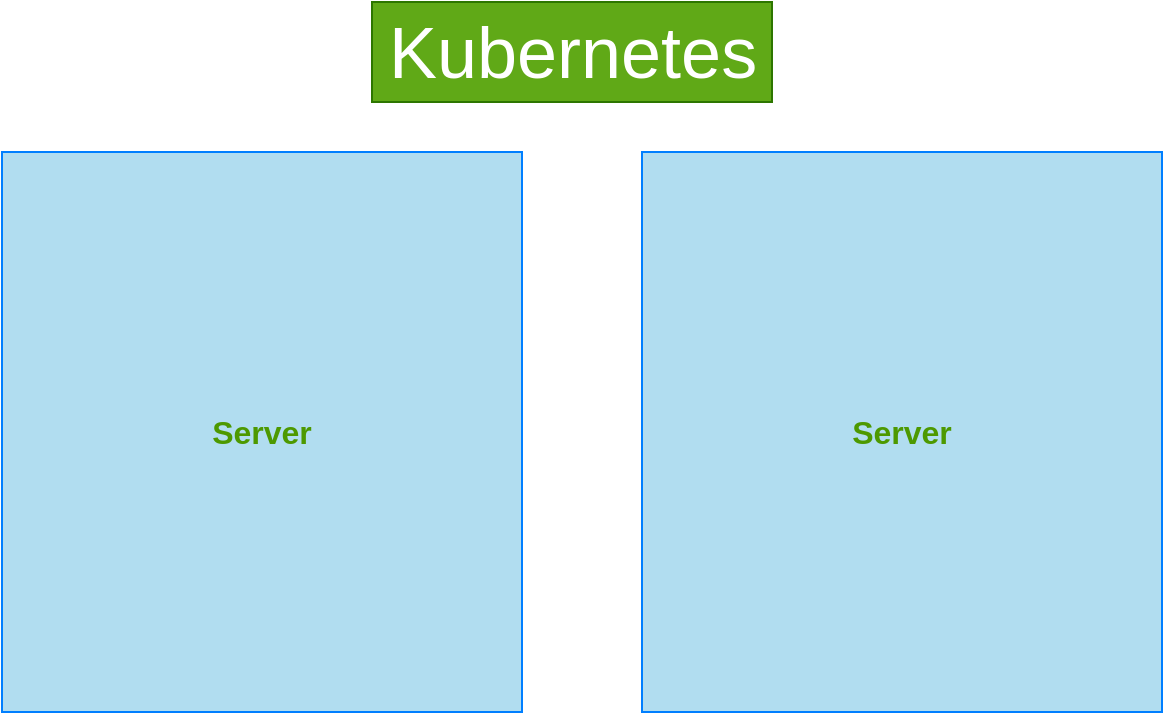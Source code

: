 <mxfile>
    <diagram id="lW2ouq8hKeiMMTJWlAPY" name="Introduction">
        <mxGraphModel dx="522" dy="397" grid="1" gridSize="10" guides="1" tooltips="1" connect="1" arrows="1" fold="1" page="1" pageScale="1" pageWidth="1100" pageHeight="1700" math="0" shadow="0">
            <root>
                <mxCell id="0"/>
                <mxCell id="1" style="locked=1;" parent="0"/>
                <mxCell id="2" value="kubernetes-architecture" style="" parent="0"/>
                <mxCell id="12" value="&lt;span&gt;&lt;font style=&quot;font-size: 16px&quot; color=&quot;#4d9900&quot;&gt;&lt;b&gt;Server&lt;/b&gt;&lt;/font&gt;&lt;/span&gt;" style="rounded=0;whiteSpace=wrap;html=1;strokeColor=#007FFF;fillColor=#b1ddf0;" parent="2" vertex="1">
                    <mxGeometry x="560" y="120" width="260" height="280" as="geometry"/>
                </mxCell>
                <mxCell id="5" value="&lt;span style=&quot;font-size: 16px&quot;&gt;&lt;font color=&quot;#4d9900&quot;&gt;Server&lt;/font&gt;&lt;/span&gt;" style="rounded=0;whiteSpace=wrap;html=1;fillColor=#b1ddf0;strokeColor=#007FFF;fontStyle=1" parent="2" vertex="1">
                    <mxGeometry x="240" y="120" width="260" height="280" as="geometry"/>
                </mxCell>
                <mxCell id="iUBXfKf9NmcRtFuOxF_o-37" value="Kubernetes" style="text;html=1;resizable=0;autosize=1;align=center;verticalAlign=middle;points=[];fillColor=#60a917;strokeColor=#2D7600;rounded=0;fontSize=36;fontColor=#ffffff;" parent="2" vertex="1">
                    <mxGeometry x="425" y="45" width="200" height="50" as="geometry"/>
                </mxCell>
                <mxCell id="15" value="VM labels" style="" parent="0" visible="0"/>
                <mxCell id="20" value="AWS - EC2" style="text;html=1;resizable=0;autosize=1;align=center;verticalAlign=middle;points=[];fillColor=#60a917;strokeColor=#2D7600;rounded=0;fontSize=16;fontColor=#ffffff;" parent="15" vertex="1">
                    <mxGeometry x="460" y="510" width="100" height="20" as="geometry"/>
                </mxCell>
                <mxCell id="21" value="Azure - Virtual Machines" style="text;html=1;resizable=0;autosize=1;align=center;verticalAlign=middle;points=[];fillColor=#60a917;strokeColor=#2D7600;rounded=0;fontSize=16;fontColor=#ffffff;" parent="15" vertex="1">
                    <mxGeometry x="460" y="540" width="190" height="20" as="geometry"/>
                </mxCell>
                <mxCell id="22" value="GCP - Compute Engines" style="text;html=1;resizable=0;autosize=1;align=center;verticalAlign=middle;points=[];fillColor=#60a917;strokeColor=#2D7600;rounded=0;fontSize=16;fontColor=#ffffff;" parent="15" vertex="1">
                    <mxGeometry x="460" y="570" width="190" height="20" as="geometry"/>
                </mxCell>
                <mxCell id="34" value="&lt;span style=&quot;color: rgb(255, 255, 255); font-family: helvetica; font-size: 27px; font-style: normal; letter-spacing: normal; text-align: center; text-indent: 0px; text-transform: none; word-spacing: 0px; background-color: rgb(42, 42, 42); display: inline; float: none;&quot;&gt;Kubernetes&lt;/span&gt;" style="text;whiteSpace=wrap;html=1;fontSize=27;fontColor=#FFFFFF;fontStyle=0" parent="15" vertex="1">
                    <mxGeometry x="440" y="10" width="160" height="40" as="geometry"/>
                </mxCell>
                <mxCell id="23" value="Cluster view 1" style="" parent="0" visible="0"/>
                <mxCell id="25" value="&lt;span style=&quot;font-size: 16px&quot;&gt;&lt;font color=&quot;#4d9900&quot;&gt;Node&lt;/font&gt;&lt;/span&gt;" style="rounded=0;whiteSpace=wrap;html=1;fillColor=#B1DDF0;strokeColor=#007FFF;fontStyle=1" parent="23" vertex="1">
                    <mxGeometry x="240" y="120" width="260" height="280" as="geometry"/>
                </mxCell>
                <mxCell id="26" value="&lt;span&gt;&lt;font style=&quot;font-size: 16px&quot; color=&quot;#4d9900&quot;&gt;Node&lt;/font&gt;&lt;/span&gt;" style="rounded=0;whiteSpace=wrap;html=1;strokeColor=#007FFF;fillColor=#B1DDF0;fontStyle=1" parent="23" vertex="1">
                    <mxGeometry x="560" y="120" width="260" height="280" as="geometry"/>
                </mxCell>
                <mxCell id="36" value="&lt;span style=&quot;color: rgb(255, 255, 255); font-family: helvetica; font-size: 27px; font-style: normal; letter-spacing: normal; text-align: center; text-indent: 0px; text-transform: none; word-spacing: 0px; background-color: rgb(42, 42, 42); display: inline; float: none;&quot;&gt;Kubernetes&lt;/span&gt;" style="text;whiteSpace=wrap;html=1;fontSize=27;fontColor=#FFFFFF;fontStyle=0" parent="23" vertex="1">
                    <mxGeometry x="440" y="10" width="160" height="40" as="geometry"/>
                </mxCell>
                <mxCell id="28" value="Cluster View - 2" style="" parent="0" visible="0"/>
                <mxCell id="30" value="&lt;span style=&quot;font-size: 16px&quot;&gt;&lt;font color=&quot;#4d9900&quot;&gt;Master Node(s)&lt;/font&gt;&lt;/span&gt;" style="rounded=0;whiteSpace=wrap;html=1;fillColor=#B1DDF0;strokeColor=#007FFF;fontColor=#ffffff;fontStyle=1" parent="28" vertex="1">
                    <mxGeometry x="240" y="120" width="260" height="280" as="geometry"/>
                </mxCell>
                <mxCell id="31" value="&lt;span&gt;&lt;font style=&quot;font-size: 16px&quot; color=&quot;#4d9900&quot;&gt;Worker Node(s)&lt;/font&gt;&lt;/span&gt;" style="rounded=0;whiteSpace=wrap;html=1;strokeColor=#007FFF;fillColor=#B1DDF0;fontColor=#ffffff;fontStyle=1" parent="28" vertex="1">
                    <mxGeometry x="560" y="120" width="260" height="280" as="geometry"/>
                </mxCell>
                <mxCell id="32" value="Cluster" style="text;html=1;resizable=0;autosize=1;align=center;verticalAlign=middle;points=[];fillColor=none;strokeColor=none;rounded=0;strokeWidth=1;fontSize=20;" parent="28" vertex="1">
                    <mxGeometry x="493" y="420" width="80" height="30" as="geometry"/>
                </mxCell>
                <mxCell id="37" value="&lt;span style=&quot;color: rgb(255, 255, 255); font-family: helvetica; font-size: 27px; font-style: normal; letter-spacing: normal; text-align: center; text-indent: 0px; text-transform: none; word-spacing: 0px; background-color: rgb(42, 42, 42); display: inline; float: none;&quot;&gt;Kubernetes&lt;/span&gt;" style="text;whiteSpace=wrap;html=1;fontSize=27;fontColor=#FFFFFF;fontStyle=0" parent="28" vertex="1">
                    <mxGeometry x="440" y="10" width="160" height="40" as="geometry"/>
                </mxCell>
            </root>
        </mxGraphModel>
    </diagram>
    <diagram id="h7n-cyrY3Qr06HTsRSPH" name="Architecture">
        <mxGraphModel dx="1002" dy="470" grid="1" gridSize="10" guides="1" tooltips="1" connect="1" arrows="1" fold="1" page="1" pageScale="1" pageWidth="1100" pageHeight="1700" math="0" shadow="0">
            <root>
                <mxCell id="cv5dyubiGn3MGeEbDjqH-0"/>
                <mxCell id="cv5dyubiGn3MGeEbDjqH-1" style="locked=1;" parent="cv5dyubiGn3MGeEbDjqH-0"/>
                <mxCell id="7O9opTzeh5cQWH-80acS-0" value="Untitled Layer" style="locked=1;" parent="cv5dyubiGn3MGeEbDjqH-0"/>
                <mxCell id="7O9opTzeh5cQWH-80acS-1" value="" style="rounded=0;whiteSpace=wrap;html=1;fillColor=#b1ddf0;strokeColor=#007FFF;fontStyle=1" parent="7O9opTzeh5cQWH-80acS-0" vertex="1">
                    <mxGeometry x="225" y="202.5" width="360" height="355" as="geometry"/>
                </mxCell>
                <mxCell id="7O9opTzeh5cQWH-80acS-8" value="etcd" style="shape=cylinder3;whiteSpace=wrap;html=1;boundedLbl=1;backgroundOutline=1;size=15;rounded=0;fontColor=#ffffff;strokeColor=#006EAF;fillColor=#1ba1e2;" parent="7O9opTzeh5cQWH-80acS-0" vertex="1">
                    <mxGeometry x="285" y="382" width="80" height="80" as="geometry"/>
                </mxCell>
                <mxCell id="7O9opTzeh5cQWH-80acS-20" value="" style="group" parent="7O9opTzeh5cQWH-80acS-0" vertex="1" connectable="0">
                    <mxGeometry x="265" y="250" width="160" height="50" as="geometry"/>
                </mxCell>
                <mxCell id="7O9opTzeh5cQWH-80acS-12" value="&lt;b&gt;&lt;font style=&quot;font-size: 15px&quot; color=&quot;#003366&quot;&gt;Schedular&amp;nbsp; &amp;nbsp; &amp;nbsp; &amp;nbsp;&lt;/font&gt;&lt;/b&gt;" style="rounded=1;whiteSpace=wrap;html=1;fontColor=#4D9900;strokeColor=#007FFF;fillColor=#FFFFFF;" parent="7O9opTzeh5cQWH-80acS-20" vertex="1">
                    <mxGeometry width="160" height="50" as="geometry"/>
                </mxCell>
                <mxCell id="7O9opTzeh5cQWH-80acS-28" value="" style="sketch=0;html=1;dashed=0;whitespace=wrap;fillColor=#2875E2;strokeColor=#ffffff;points=[[0.005,0.63,0],[0.1,0.2,0],[0.9,0.2,0],[0.5,0,0],[0.995,0.63,0],[0.72,0.99,0],[0.5,1,0],[0.28,0.99,0]];shape=mxgraph.kubernetes.icon;prIcon=sched;rounded=0;fontSize=14;fontColor=#007FFF;" parent="7O9opTzeh5cQWH-80acS-20" vertex="1">
                    <mxGeometry x="110" y="4" width="40" height="38" as="geometry"/>
                </mxCell>
                <mxCell id="7O9opTzeh5cQWH-80acS-27" value="" style="group" parent="7O9opTzeh5cQWH-80acS-0" vertex="1" connectable="0">
                    <mxGeometry x="255" y="470" width="200" height="66" as="geometry"/>
                </mxCell>
                <mxCell id="7O9opTzeh5cQWH-80acS-23" value="&lt;b&gt;&lt;font style=&quot;font-size: 14px&quot; color=&quot;#003366&quot;&gt;Controller Manager&amp;nbsp; &amp;nbsp; &amp;nbsp; &amp;nbsp; &amp;nbsp; &amp;nbsp;&lt;/font&gt;&lt;/b&gt;" style="rounded=1;whiteSpace=wrap;html=1;fontColor=#4D9900;strokeColor=#007FFF;fillColor=#FFFFFF;" parent="7O9opTzeh5cQWH-80acS-27" vertex="1">
                    <mxGeometry width="200" height="50" as="geometry"/>
                </mxCell>
                <mxCell id="7O9opTzeh5cQWH-80acS-26" value="" style="sketch=0;html=1;dashed=0;whitespace=wrap;fillColor=#2875E2;strokeColor=#ffffff;points=[[0.005,0.63,0],[0.1,0.2,0],[0.9,0.2,0],[0.5,0,0],[0.995,0.63,0],[0.72,0.99,0],[0.5,1,0],[0.28,0.99,0]];shape=mxgraph.kubernetes.icon;prIcon=c_m;rounded=0;fontSize=14;fontColor=#007FFF;" parent="7O9opTzeh5cQWH-80acS-27" vertex="1">
                    <mxGeometry x="153" y="4" width="40" height="39" as="geometry"/>
                </mxCell>
                <mxCell id="7O9opTzeh5cQWH-80acS-29" value="" style="group" parent="7O9opTzeh5cQWH-80acS-0" vertex="1" connectable="0">
                    <mxGeometry x="415" y="336" width="160" height="50" as="geometry"/>
                </mxCell>
                <mxCell id="7O9opTzeh5cQWH-80acS-30" value="&lt;b&gt;&lt;font style=&quot;font-size: 15px&quot; color=&quot;#003366&quot;&gt;API Server&amp;nbsp; &amp;nbsp; &amp;nbsp; &amp;nbsp;&lt;/font&gt;&lt;/b&gt;" style="rounded=1;whiteSpace=wrap;html=1;fontColor=#4D9900;strokeColor=#007FFF;fillColor=#FFFFFF;" parent="7O9opTzeh5cQWH-80acS-29" vertex="1">
                    <mxGeometry width="160" height="50" as="geometry"/>
                </mxCell>
                <mxCell id="7O9opTzeh5cQWH-80acS-32" value="" style="sketch=0;html=1;dashed=0;whitespace=wrap;fillColor=#2875E2;strokeColor=#ffffff;points=[[0.005,0.63,0],[0.1,0.2,0],[0.9,0.2,0],[0.5,0,0],[0.995,0.63,0],[0.72,0.99,0],[0.5,1,0],[0.28,0.99,0]];shape=mxgraph.kubernetes.icon;prIcon=api;rounded=0;fontSize=14;fontColor=#007FFF;" parent="7O9opTzeh5cQWH-80acS-29" vertex="1">
                    <mxGeometry x="110" y="3" width="40" height="38" as="geometry"/>
                </mxCell>
                <mxCell id="7O9opTzeh5cQWH-80acS-33" value="Control Plane" style="text;html=1;resizable=0;autosize=1;align=center;verticalAlign=middle;points=[];fillColor=none;strokeColor=none;rounded=0;fontSize=14;fontColor=#FF8000;fontStyle=1" parent="7O9opTzeh5cQWH-80acS-0" vertex="1">
                    <mxGeometry x="265" y="210" width="110" height="20" as="geometry"/>
                </mxCell>
                <mxCell id="7O9opTzeh5cQWH-80acS-34" value="" style="endArrow=classic;startArrow=classic;html=1;fontSize=14;fontColor=#003366;entryX=0;entryY=0.5;entryDx=0;entryDy=0;exitX=1;exitY=0.5;exitDx=0;exitDy=0;exitPerimeter=0;strokeColor=#4D9900;edgeStyle=orthogonalEdgeStyle;strokeWidth=2;" parent="7O9opTzeh5cQWH-80acS-0" source="7O9opTzeh5cQWH-80acS-8" target="7O9opTzeh5cQWH-80acS-30" edge="1">
                    <mxGeometry width="50" height="50" relative="1" as="geometry">
                        <mxPoint x="365" y="390" as="sourcePoint"/>
                        <mxPoint x="415" y="340" as="targetPoint"/>
                    </mxGeometry>
                </mxCell>
                <mxCell id="7O9opTzeh5cQWH-80acS-35" style="edgeStyle=orthogonalEdgeStyle;html=1;entryX=1;entryY=0.5;entryDx=0;entryDy=0;fontSize=14;fontColor=#003366;strokeColor=none;startArrow=classic;startFill=1;" parent="7O9opTzeh5cQWH-80acS-0" source="7O9opTzeh5cQWH-80acS-30" target="7O9opTzeh5cQWH-80acS-12" edge="1">
                    <mxGeometry relative="1" as="geometry"/>
                </mxCell>
                <mxCell id="7O9opTzeh5cQWH-80acS-36" style="edgeStyle=orthogonalEdgeStyle;html=1;fontSize=14;fontColor=#003366;strokeColor=#4D9900;entryX=1;entryY=0.5;entryDx=0;entryDy=0;startArrow=classic;startFill=1;strokeWidth=2;" parent="7O9opTzeh5cQWH-80acS-0" source="7O9opTzeh5cQWH-80acS-30" target="7O9opTzeh5cQWH-80acS-23" edge="1">
                    <mxGeometry relative="1" as="geometry">
                        <mxPoint x="355" y="470" as="targetPoint"/>
                    </mxGeometry>
                </mxCell>
                <mxCell id="7O9opTzeh5cQWH-80acS-37" style="html=1;fontSize=14;fontColor=#003366;startArrow=classic;startFill=1;strokeColor=#4D9900;edgeStyle=orthogonalEdgeStyle;strokeWidth=2;" parent="7O9opTzeh5cQWH-80acS-0" source="7O9opTzeh5cQWH-80acS-30" edge="1">
                    <mxGeometry relative="1" as="geometry">
                        <mxPoint x="425" y="270" as="targetPoint"/>
                        <Array as="points">
                            <mxPoint x="495" y="270"/>
                        </Array>
                    </mxGeometry>
                </mxCell>
                <mxCell id="7O9opTzeh5cQWH-80acS-38" value="" style="group" parent="7O9opTzeh5cQWH-80acS-0" vertex="1" connectable="0">
                    <mxGeometry x="730" y="200" width="360" height="357.5" as="geometry"/>
                </mxCell>
                <mxCell id="7O9opTzeh5cQWH-80acS-5" value="&lt;span style=&quot;font-size: 16px&quot;&gt;&lt;font color=&quot;#4d9900&quot;&gt;Server&lt;/font&gt;&lt;/span&gt;" style="rounded=0;whiteSpace=wrap;html=1;fillColor=#b1ddf0;strokeColor=#007FFF;fontStyle=1" parent="7O9opTzeh5cQWH-80acS-38" vertex="1">
                    <mxGeometry width="320" height="317.5" as="geometry"/>
                </mxCell>
                <mxCell id="7O9opTzeh5cQWH-80acS-9" value="&lt;span style=&quot;font-size: 16px&quot;&gt;&lt;font color=&quot;#4d9900&quot;&gt;Server&lt;/font&gt;&lt;/span&gt;" style="rounded=0;whiteSpace=wrap;html=1;fillColor=#b1ddf0;strokeColor=#007FFF;fontStyle=1" parent="7O9opTzeh5cQWH-80acS-38" vertex="1">
                    <mxGeometry x="21" y="21" width="320" height="317.5" as="geometry"/>
                </mxCell>
                <mxCell id="7O9opTzeh5cQWH-80acS-10" value="" style="rounded=0;whiteSpace=wrap;html=1;fillColor=#b1ddf0;strokeColor=#007FFF;fontStyle=1" parent="7O9opTzeh5cQWH-80acS-38" vertex="1">
                    <mxGeometry x="40" y="40" width="320" height="317.5" as="geometry"/>
                </mxCell>
                <mxCell id="7O9opTzeh5cQWH-80acS-44" value="" style="group" parent="7O9opTzeh5cQWH-80acS-38" vertex="1" connectable="0">
                    <mxGeometry x="101" y="57.5" width="160" height="50" as="geometry"/>
                </mxCell>
                <mxCell id="7O9opTzeh5cQWH-80acS-45" value="&lt;b&gt;&lt;font style=&quot;font-size: 15px&quot; color=&quot;#003366&quot;&gt;Kubelet&amp;nbsp; &amp;nbsp; &amp;nbsp; &amp;nbsp;&lt;/font&gt;&lt;/b&gt;" style="rounded=1;whiteSpace=wrap;html=1;fontColor=#4D9900;strokeColor=#007FFF;fillColor=#FFFFFF;" parent="7O9opTzeh5cQWH-80acS-44" vertex="1">
                    <mxGeometry width="160" height="50" as="geometry"/>
                </mxCell>
                <mxCell id="7O9opTzeh5cQWH-80acS-47" value="" style="sketch=0;html=1;dashed=0;whitespace=wrap;fillColor=#2875E2;strokeColor=#ffffff;points=[[0.005,0.63,0],[0.1,0.2,0],[0.9,0.2,0],[0.5,0,0],[0.995,0.63,0],[0.72,0.99,0],[0.5,1,0],[0.28,0.99,0]];shape=mxgraph.kubernetes.icon;prIcon=kubelet;rounded=0;fontSize=36;fontColor=#003366;" parent="7O9opTzeh5cQWH-80acS-44" vertex="1">
                    <mxGeometry x="110" y="3" width="40" height="40" as="geometry"/>
                </mxCell>
                <mxCell id="7O9opTzeh5cQWH-80acS-48" value="" style="group" parent="7O9opTzeh5cQWH-80acS-38" vertex="1" connectable="0">
                    <mxGeometry x="103" y="288.5" width="160" height="50" as="geometry"/>
                </mxCell>
                <mxCell id="7O9opTzeh5cQWH-80acS-49" value="&lt;b&gt;&lt;font style=&quot;font-size: 15px&quot; color=&quot;#003366&quot;&gt;Service Proxy&amp;nbsp; &amp;nbsp; &amp;nbsp; &amp;nbsp; &amp;nbsp;&amp;nbsp;&lt;/font&gt;&lt;/b&gt;" style="rounded=1;whiteSpace=wrap;html=1;fontColor=#4D9900;strokeColor=#007FFF;fillColor=#FFFFFF;" parent="7O9opTzeh5cQWH-80acS-48" vertex="1">
                    <mxGeometry width="160" height="50" as="geometry"/>
                </mxCell>
                <mxCell id="7O9opTzeh5cQWH-80acS-51" value="" style="sketch=0;html=1;dashed=0;whitespace=wrap;fillColor=#2875E2;strokeColor=#ffffff;points=[[0.005,0.63,0],[0.1,0.2,0],[0.9,0.2,0],[0.5,0,0],[0.995,0.63,0],[0.72,0.99,0],[0.5,1,0],[0.28,0.99,0]];shape=mxgraph.kubernetes.icon;prIcon=k_proxy;rounded=0;fontSize=36;fontColor=#003366;" parent="7O9opTzeh5cQWH-80acS-48" vertex="1">
                    <mxGeometry x="110" y="2" width="40" height="38" as="geometry"/>
                </mxCell>
                <mxCell id="6a0Nd9NrvUqqpgWKTAq7-28" value="" style="group" parent="7O9opTzeh5cQWH-80acS-38" vertex="1" connectable="0">
                    <mxGeometry x="104" y="202.75" width="160" height="50" as="geometry"/>
                </mxCell>
                <mxCell id="6a0Nd9NrvUqqpgWKTAq7-29" value="&lt;b&gt;&lt;font style=&quot;font-size: 15px&quot; color=&quot;#003366&quot;&gt;Runtime&amp;nbsp; &amp;nbsp; &amp;nbsp; &amp;nbsp;&lt;/font&gt;&lt;/b&gt;" style="rounded=1;whiteSpace=wrap;html=1;fontColor=#4D9900;strokeColor=#007FFF;fillColor=#FFFFFF;" parent="6a0Nd9NrvUqqpgWKTAq7-28" vertex="1">
                    <mxGeometry width="160" height="50" as="geometry"/>
                </mxCell>
                <mxCell id="6a0Nd9NrvUqqpgWKTAq7-26" value="" style="sketch=0;html=1;dashed=0;whitespace=wrap;fillColor=#2875E2;strokeColor=#ffffff;points=[[0.005,0.63,0],[0.1,0.2,0],[0.9,0.2,0],[0.5,0,0],[0.995,0.63,0],[0.72,0.99,0],[0.5,1,0],[0.28,0.99,0]];shape=mxgraph.kubernetes.icon;prIcon=quota;rounded=0;fontSize=15;fontColor=#FF8000;" parent="6a0Nd9NrvUqqpgWKTAq7-28" vertex="1">
                    <mxGeometry x="117" width="40" height="48" as="geometry"/>
                </mxCell>
                <mxCell id="6a0Nd9NrvUqqpgWKTAq7-31" value="" style="sketch=0;html=1;dashed=0;whitespace=wrap;fillColor=#2875E2;strokeColor=#ffffff;points=[[0.005,0.63,0],[0.1,0.2,0],[0.9,0.2,0],[0.5,0,0],[0.995,0.63,0],[0.72,0.99,0],[0.5,1,0],[0.28,0.99,0]];shape=mxgraph.kubernetes.icon;prIcon=node;rounded=0;fontSize=15;fontColor=#FF8000;" parent="7O9opTzeh5cQWH-80acS-38" vertex="1">
                    <mxGeometry x="-15" y="-14.5" width="85" height="72" as="geometry"/>
                </mxCell>
                <mxCell id="6a0Nd9NrvUqqpgWKTAq7-32" value="Node" style="text;html=1;resizable=0;autosize=1;align=center;verticalAlign=middle;points=[];fillColor=none;strokeColor=none;rounded=0;fontSize=14;fontColor=#FF8000;fontStyle=1" parent="7O9opTzeh5cQWH-80acS-38" vertex="1">
                    <mxGeometry x="60" y="1" width="50" height="20" as="geometry"/>
                </mxCell>
                <mxCell id="6a0Nd9NrvUqqpgWKTAq7-34" style="html=1;exitX=0.5;exitY=1;exitDx=0;exitDy=0;fontSize=15;fontColor=#FF8000;startArrow=classic;startFill=1;strokeColor=#4D9900;strokeWidth=2;" parent="7O9opTzeh5cQWH-80acS-38" source="6a0Nd9NrvUqqpgWKTAq7-33" target="6a0Nd9NrvUqqpgWKTAq7-29" edge="1">
                    <mxGeometry relative="1" as="geometry"/>
                </mxCell>
                <mxCell id="6a0Nd9NrvUqqpgWKTAq7-33" value="CRI" style="rounded=0;whiteSpace=wrap;html=1;fontSize=15;fontColor=#FF8000;strokeColor=#007FFF;fillColor=#007FFF;fontStyle=1" parent="7O9opTzeh5cQWH-80acS-38" vertex="1">
                    <mxGeometry x="119.5" y="143" width="125" height="20" as="geometry"/>
                </mxCell>
                <mxCell id="6a0Nd9NrvUqqpgWKTAq7-35" style="edgeStyle=none;html=1;exitX=0.5;exitY=1;exitDx=0;exitDy=0;entryX=0.5;entryY=0;entryDx=0;entryDy=0;fontSize=15;fontColor=#FF8000;startArrow=classic;startFill=1;strokeColor=#4D9900;strokeWidth=2;" parent="7O9opTzeh5cQWH-80acS-38" source="7O9opTzeh5cQWH-80acS-45" target="6a0Nd9NrvUqqpgWKTAq7-33" edge="1">
                    <mxGeometry relative="1" as="geometry"/>
                </mxCell>
                <mxCell id="7O9opTzeh5cQWH-80acS-39" value="Architecture" style="text;html=1;resizable=0;autosize=1;align=center;verticalAlign=middle;points=[];fillColor=#60a917;strokeColor=#2D7600;rounded=0;fontSize=36;fontColor=#ffffff;" parent="7O9opTzeh5cQWH-80acS-0" vertex="1">
                    <mxGeometry x="420" y="45" width="210" height="50" as="geometry"/>
                </mxCell>
                <mxCell id="6a0Nd9NrvUqqpgWKTAq7-0" value="" style="sketch=0;html=1;dashed=0;whitespace=wrap;fillColor=#2875E2;strokeColor=#ffffff;points=[[0.005,0.63,0],[0.1,0.2,0],[0.9,0.2,0],[0.5,0,0],[0.995,0.63,0],[0.72,0.99,0],[0.5,1,0],[0.28,0.99,0]];shape=mxgraph.kubernetes.icon;prIcon=master;rounded=0;fontSize=36;fontColor=#003366;" parent="7O9opTzeh5cQWH-80acS-0" vertex="1">
                    <mxGeometry x="190" y="174" width="85" height="76" as="geometry"/>
                </mxCell>
                <mxCell id="6a0Nd9NrvUqqpgWKTAq7-2" style="edgeStyle=orthogonalEdgeStyle;html=1;entryX=0;entryY=0.5;entryDx=0;entryDy=0;fontSize=36;fontColor=#003366;startArrow=classic;startFill=1;strokeColor=#4D9900;strokeWidth=2;" parent="7O9opTzeh5cQWH-80acS-0" source="7O9opTzeh5cQWH-80acS-30" target="7O9opTzeh5cQWH-80acS-49" edge="1">
                    <mxGeometry relative="1" as="geometry"/>
                </mxCell>
                <mxCell id="6a0Nd9NrvUqqpgWKTAq7-6" style="edgeStyle=orthogonalEdgeStyle;html=1;entryX=0;entryY=0.5;entryDx=0;entryDy=0;fontSize=36;fontColor=#003366;startArrow=classic;startFill=1;strokeColor=#4D9900;strokeWidth=2;" parent="7O9opTzeh5cQWH-80acS-0" source="7O9opTzeh5cQWH-80acS-30" target="7O9opTzeh5cQWH-80acS-45" edge="1">
                    <mxGeometry relative="1" as="geometry"/>
                </mxCell>
                <mxCell id="6a0Nd9NrvUqqpgWKTAq7-9" style="html=1;entryX=0;entryY=0.5;entryDx=0;entryDy=0;fontSize=36;fontColor=#003366;startArrow=classic;startFill=1;strokeColor=#4D9900;exitX=1.005;exitY=0.5;exitDx=0;exitDy=0;exitPerimeter=0;edgeStyle=orthogonalEdgeStyle;strokeWidth=2;" parent="7O9opTzeh5cQWH-80acS-0" source="6a0Nd9NrvUqqpgWKTAq7-7" target="7O9opTzeh5cQWH-80acS-30" edge="1">
                    <mxGeometry relative="1" as="geometry">
                        <Array as="points">
                            <mxPoint x="190" y="441"/>
                            <mxPoint x="190" y="361"/>
                        </Array>
                    </mxGeometry>
                </mxCell>
                <mxCell id="6a0Nd9NrvUqqpgWKTAq7-7" value="" style="aspect=fixed;html=1;points=[];align=center;image;fontSize=12;image=img/lib/azure2/general/Dev_Console.svg;rounded=0;fontColor=#003366;strokeColor=#007FFF;fillColor=#FFFFFF;" parent="7O9opTzeh5cQWH-80acS-0" vertex="1">
                    <mxGeometry x="86" y="415" width="65" height="52" as="geometry"/>
                </mxCell>
                <mxCell id="6a0Nd9NrvUqqpgWKTAq7-10" value="kubectl" style="text;html=1;resizable=0;autosize=1;align=center;verticalAlign=middle;points=[];fillColor=none;strokeColor=none;rounded=0;fontSize=15;fontColor=#FF8000;" parent="7O9opTzeh5cQWH-80acS-0" vertex="1">
                    <mxGeometry x="85.5" y="473" width="60" height="20" as="geometry"/>
                </mxCell>
                <mxCell id="6a0Nd9NrvUqqpgWKTAq7-13" style="html=1;entryX=0;entryY=0.5;entryDx=0;entryDy=0;fontSize=15;fontColor=#4D9900;startArrow=classic;startFill=1;strokeColor=#4D9900;exitX=1;exitY=0.25;exitDx=0;exitDy=0;exitPerimeter=0;edgeStyle=orthogonalEdgeStyle;strokeWidth=2;" parent="7O9opTzeh5cQWH-80acS-0" source="6a0Nd9NrvUqqpgWKTAq7-18" target="7O9opTzeh5cQWH-80acS-30" edge="1">
                    <mxGeometry relative="1" as="geometry">
                        <mxPoint x="159.5" y="259" as="sourcePoint"/>
                        <Array as="points">
                            <mxPoint x="190" y="252"/>
                            <mxPoint x="190" y="361"/>
                        </Array>
                    </mxGeometry>
                </mxCell>
                <mxCell id="6a0Nd9NrvUqqpgWKTAq7-18" value="" style="outlineConnect=0;dashed=0;verticalLabelPosition=bottom;verticalAlign=top;align=center;html=1;shape=mxgraph.aws3.management_console;fillColor=#007FFF;rounded=0;fontSize=15;fontColor=#ffffff;strokeColor=#006EAF;" parent="7O9opTzeh5cQWH-80acS-0" vertex="1">
                    <mxGeometry x="85" y="236" width="63" height="63" as="geometry"/>
                </mxCell>
                <mxCell id="6a0Nd9NrvUqqpgWKTAq7-22" value="Mgmt Console" style="text;html=1;resizable=0;autosize=1;align=center;verticalAlign=middle;points=[];fillColor=none;strokeColor=none;rounded=0;fontSize=15;fontColor=#FF8000;" parent="7O9opTzeh5cQWH-80acS-0" vertex="1">
                    <mxGeometry x="60.5" y="303" width="110" height="20" as="geometry"/>
                </mxCell>
            </root>
        </mxGraphModel>
    </diagram>
    <diagram id="SVdlYFvGCgrsxM2ory0x" name="Hosted Kubernetes">
        <mxGraphModel dx="1002" dy="470" grid="1" gridSize="10" guides="1" tooltips="1" connect="1" arrows="1" fold="1" page="1" pageScale="1" pageWidth="1100" pageHeight="1700" math="0" shadow="0">
            <root>
                <mxCell id="imfFeSZ79b1C9VAUBok5-0"/>
                <mxCell id="imfFeSZ79b1C9VAUBok5-1" parent="imfFeSZ79b1C9VAUBok5-0"/>
                <mxCell id="imfFeSZ79b1C9VAUBok5-2" value="Untitled Layer" parent="imfFeSZ79b1C9VAUBok5-0"/>
                <mxCell id="8_7C9_HoHsHr3aeSUV4Y-0" value="" style="endArrow=none;html=1;fontSize=15;fontColor=#FF8000;strokeColor=#4D9900;strokeWidth=2;" parent="imfFeSZ79b1C9VAUBok5-2" edge="1">
                    <mxGeometry width="50" height="50" relative="1" as="geometry">
                        <mxPoint x="120" y="320" as="sourcePoint"/>
                        <mxPoint x="800" y="320" as="targetPoint"/>
                    </mxGeometry>
                </mxCell>
                <mxCell id="8_7C9_HoHsHr3aeSUV4Y-1" value="" style="sketch=0;html=1;dashed=0;whitespace=wrap;fillColor=#2875E2;strokeColor=#ffffff;points=[[0.005,0.63,0],[0.1,0.2,0],[0.9,0.2,0],[0.5,0,0],[0.995,0.63,0],[0.72,0.99,0],[0.5,1,0],[0.28,0.99,0]];shape=mxgraph.kubernetes.icon;prIcon=node;rounded=0;fontSize=15;fontColor=#FF8000;" parent="imfFeSZ79b1C9VAUBok5-2" vertex="1">
                    <mxGeometry x="200" y="395" width="50" height="48" as="geometry"/>
                </mxCell>
                <mxCell id="8_7C9_HoHsHr3aeSUV4Y-2" value="" style="aspect=fixed;perimeter=ellipsePerimeter;html=1;align=center;shadow=0;dashed=0;spacingTop=3;image;image=img/lib/active_directory/generic_node.svg;rounded=0;fontSize=15;fontColor=#FF8000;strokeColor=#007FFF;fillColor=#007FFF;" parent="imfFeSZ79b1C9VAUBok5-2" vertex="1">
                    <mxGeometry x="301" y="210" width="50" height="49" as="geometry"/>
                </mxCell>
                <mxCell id="8_7C9_HoHsHr3aeSUV4Y-3" value="" style="aspect=fixed;perimeter=ellipsePerimeter;html=1;align=center;shadow=0;dashed=0;spacingTop=3;image;image=img/lib/active_directory/generic_node.svg;rounded=0;fontSize=15;fontColor=#FF8000;strokeColor=#007FFF;fillColor=#007FFF;" parent="imfFeSZ79b1C9VAUBok5-2" vertex="1">
                    <mxGeometry x="431" y="210" width="50" height="49" as="geometry"/>
                </mxCell>
                <mxCell id="8_7C9_HoHsHr3aeSUV4Y-4" value="" style="aspect=fixed;perimeter=ellipsePerimeter;html=1;align=center;shadow=0;dashed=0;spacingTop=3;image;image=img/lib/active_directory/generic_node.svg;rounded=0;fontSize=15;fontColor=#FF8000;strokeColor=#007FFF;fillColor=#007FFF;" parent="imfFeSZ79b1C9VAUBok5-2" vertex="1">
                    <mxGeometry x="571" y="210" width="50" height="49" as="geometry"/>
                </mxCell>
                <mxCell id="8_7C9_HoHsHr3aeSUV4Y-6" value="" style="sketch=0;html=1;dashed=0;whitespace=wrap;fillColor=#2875E2;strokeColor=#ffffff;points=[[0.005,0.63,0],[0.1,0.2,0],[0.9,0.2,0],[0.5,0,0],[0.995,0.63,0],[0.72,0.99,0],[0.5,1,0],[0.28,0.99,0]];shape=mxgraph.kubernetes.icon;prIcon=node;rounded=0;fontSize=15;fontColor=#FF8000;" parent="imfFeSZ79b1C9VAUBok5-2" vertex="1">
                    <mxGeometry x="270" y="395" width="50" height="48" as="geometry"/>
                </mxCell>
                <mxCell id="8_7C9_HoHsHr3aeSUV4Y-7" value="" style="sketch=0;html=1;dashed=0;whitespace=wrap;fillColor=#2875E2;strokeColor=#ffffff;points=[[0.005,0.63,0],[0.1,0.2,0],[0.9,0.2,0],[0.5,0,0],[0.995,0.63,0],[0.72,0.99,0],[0.5,1,0],[0.28,0.99,0]];shape=mxgraph.kubernetes.icon;prIcon=node;rounded=0;fontSize=15;fontColor=#FF8000;" parent="imfFeSZ79b1C9VAUBok5-2" vertex="1">
                    <mxGeometry x="350" y="390" width="50" height="58" as="geometry"/>
                </mxCell>
                <mxCell id="8_7C9_HoHsHr3aeSUV4Y-8" value="" style="sketch=0;html=1;dashed=0;whitespace=wrap;fillColor=#2875E2;strokeColor=#ffffff;points=[[0.005,0.63,0],[0.1,0.2,0],[0.9,0.2,0],[0.5,0,0],[0.995,0.63,0],[0.72,0.99,0],[0.5,1,0],[0.28,0.99,0]];shape=mxgraph.kubernetes.icon;prIcon=node;rounded=0;fontSize=15;fontColor=#FF8000;" parent="imfFeSZ79b1C9VAUBok5-2" vertex="1">
                    <mxGeometry x="420" y="390" width="50" height="58" as="geometry"/>
                </mxCell>
                <mxCell id="8_7C9_HoHsHr3aeSUV4Y-9" value="" style="sketch=0;html=1;dashed=0;whitespace=wrap;fillColor=#2875E2;strokeColor=#ffffff;points=[[0.005,0.63,0],[0.1,0.2,0],[0.9,0.2,0],[0.5,0,0],[0.995,0.63,0],[0.72,0.99,0],[0.5,1,0],[0.28,0.99,0]];shape=mxgraph.kubernetes.icon;prIcon=node;rounded=0;fontSize=15;fontColor=#FF8000;" parent="imfFeSZ79b1C9VAUBok5-2" vertex="1">
                    <mxGeometry x="490" y="396" width="50" height="48" as="geometry"/>
                </mxCell>
                <mxCell id="8_7C9_HoHsHr3aeSUV4Y-10" value="" style="sketch=0;html=1;dashed=0;whitespace=wrap;fillColor=#2875E2;strokeColor=#ffffff;points=[[0.005,0.63,0],[0.1,0.2,0],[0.9,0.2,0],[0.5,0,0],[0.995,0.63,0],[0.72,0.99,0],[0.5,1,0],[0.28,0.99,0]];shape=mxgraph.kubernetes.icon;prIcon=node;rounded=0;fontSize=15;fontColor=#FF8000;" parent="imfFeSZ79b1C9VAUBok5-2" vertex="1">
                    <mxGeometry x="560" y="396" width="50" height="48" as="geometry"/>
                </mxCell>
                <mxCell id="8_7C9_HoHsHr3aeSUV4Y-11" value="" style="sketch=0;html=1;dashed=0;whitespace=wrap;fillColor=#2875E2;strokeColor=#ffffff;points=[[0.005,0.63,0],[0.1,0.2,0],[0.9,0.2,0],[0.5,0,0],[0.995,0.63,0],[0.72,0.99,0],[0.5,1,0],[0.28,0.99,0]];shape=mxgraph.kubernetes.icon;prIcon=node;rounded=0;fontSize=15;fontColor=#FF8000;" parent="imfFeSZ79b1C9VAUBok5-2" vertex="1">
                    <mxGeometry x="635" y="391" width="50" height="58" as="geometry"/>
                </mxCell>
                <mxCell id="8_7C9_HoHsHr3aeSUV4Y-12" value="" style="sketch=0;html=1;dashed=0;whitespace=wrap;fillColor=#2875E2;strokeColor=#ffffff;points=[[0.005,0.63,0],[0.1,0.2,0],[0.9,0.2,0],[0.5,0,0],[0.995,0.63,0],[0.72,0.99,0],[0.5,1,0],[0.28,0.99,0]];shape=mxgraph.kubernetes.icon;prIcon=node;rounded=0;fontSize=15;fontColor=#FF8000;" parent="imfFeSZ79b1C9VAUBok5-2" vertex="1">
                    <mxGeometry x="705" y="391" width="50" height="58" as="geometry"/>
                </mxCell>
                <mxCell id="8_7C9_HoHsHr3aeSUV4Y-13" value="Hosted&amp;nbsp; / Managed" style="text;html=1;resizable=0;autosize=1;align=center;verticalAlign=middle;points=[];fillColor=none;strokeColor=none;rounded=0;fontSize=15;fontColor=#FF8000;rotation=-90;" parent="imfFeSZ79b1C9VAUBok5-2" vertex="1">
                    <mxGeometry x="21" y="207" width="140" height="20" as="geometry"/>
                </mxCell>
                <mxCell id="8_7C9_HoHsHr3aeSUV4Y-14" value="Control Plane" style="text;html=1;resizable=0;autosize=1;align=center;verticalAlign=middle;points=[];fillColor=none;strokeColor=none;rounded=0;fontSize=15;fontColor=#FF8000;rotation=0;" parent="imfFeSZ79b1C9VAUBok5-2" vertex="1">
                    <mxGeometry x="380" y="140" width="110" height="20" as="geometry"/>
                </mxCell>
                <mxCell id="8_7C9_HoHsHr3aeSUV4Y-15" value="Worker Nodes" style="text;html=1;resizable=0;autosize=1;align=center;verticalAlign=middle;points=[];fillColor=none;strokeColor=none;rounded=0;fontSize=15;fontColor=#FF8000;rotation=0;" parent="imfFeSZ79b1C9VAUBok5-2" vertex="1">
                    <mxGeometry x="409" y="490" width="110" height="20" as="geometry"/>
                </mxCell>
                <mxCell id="8_7C9_HoHsHr3aeSUV4Y-16" value="" style="rhombus;rounded=0;fontSize=15;fontColor=#FF8000;strokeColor=#007FFF;fillColor=#4D9900;" parent="imfFeSZ79b1C9VAUBok5-2" vertex="1">
                    <mxGeometry x="117" y="165" width="20" height="20" as="geometry"/>
                </mxCell>
                <mxCell id="8_7C9_HoHsHr3aeSUV4Y-18" value="Upgrades" style="text;html=1;resizable=0;autosize=1;align=center;verticalAlign=middle;points=[];fillColor=none;strokeColor=none;rounded=0;fontSize=15;fontColor=#FF8000;rotation=0;" parent="imfFeSZ79b1C9VAUBok5-2" vertex="1">
                    <mxGeometry x="146" y="167" width="80" height="20" as="geometry"/>
                </mxCell>
                <mxCell id="8_7C9_HoHsHr3aeSUV4Y-19" value="" style="rhombus;rounded=0;fontSize=15;fontColor=#FF8000;strokeColor=#007FFF;fillColor=#4D9900;" parent="imfFeSZ79b1C9VAUBok5-2" vertex="1">
                    <mxGeometry x="117" y="197" width="20" height="20" as="geometry"/>
                </mxCell>
                <mxCell id="8_7C9_HoHsHr3aeSUV4Y-20" value="Performance" style="text;html=1;resizable=0;autosize=1;align=center;verticalAlign=middle;points=[];fillColor=none;strokeColor=none;rounded=0;fontSize=15;fontColor=#FF8000;rotation=0;" parent="imfFeSZ79b1C9VAUBok5-2" vertex="1">
                    <mxGeometry x="145" y="199" width="100" height="20" as="geometry"/>
                </mxCell>
                <mxCell id="8_7C9_HoHsHr3aeSUV4Y-21" value="" style="rhombus;rounded=0;fontSize=15;fontColor=#FF8000;strokeColor=#007FFF;fillColor=#4D9900;" parent="imfFeSZ79b1C9VAUBok5-2" vertex="1">
                    <mxGeometry x="117" y="235" width="20" height="20" as="geometry"/>
                </mxCell>
                <mxCell id="8_7C9_HoHsHr3aeSUV4Y-22" value="Availability" style="text;html=1;resizable=0;autosize=1;align=center;verticalAlign=middle;points=[];fillColor=none;strokeColor=none;rounded=0;fontSize=15;fontColor=#FF8000;rotation=0;" parent="imfFeSZ79b1C9VAUBok5-2" vertex="1">
                    <mxGeometry x="141" y="237" width="90" height="20" as="geometry"/>
                </mxCell>
            </root>
        </mxGraphModel>
    </diagram>
</mxfile>